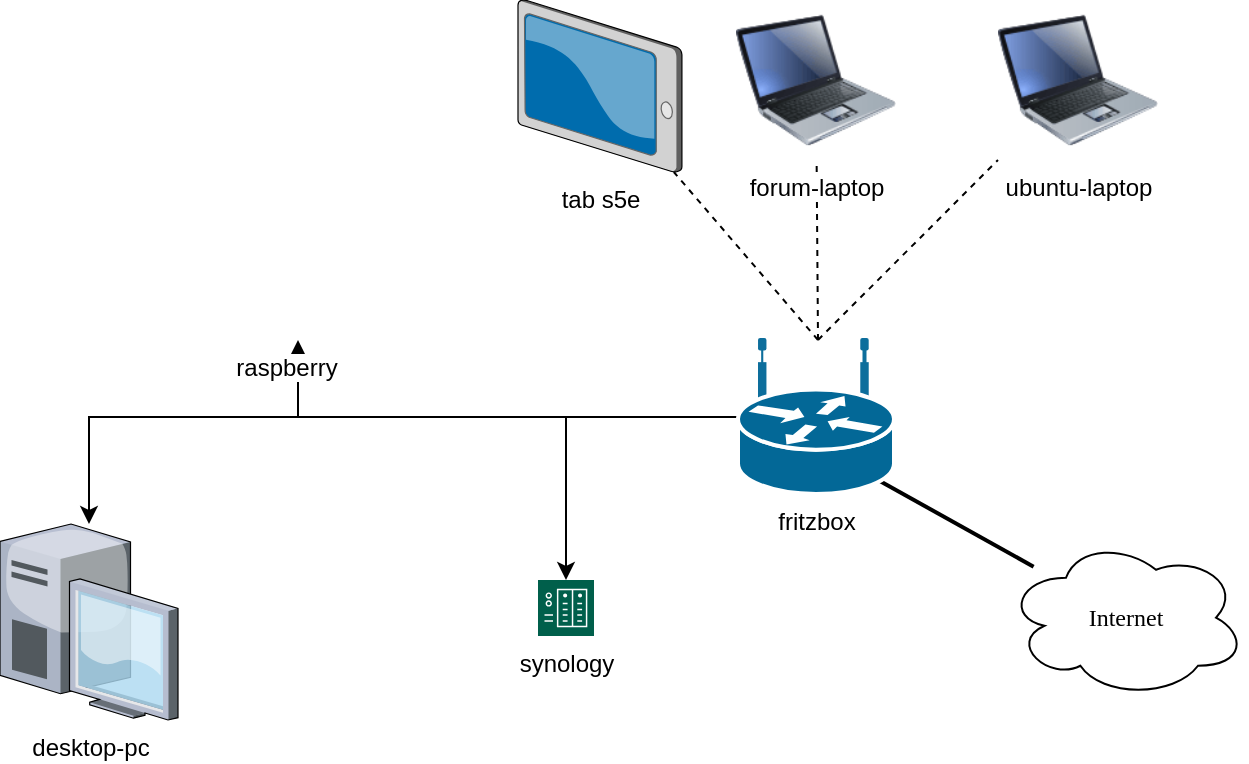 <mxfile version="16.1.4" type="github"><diagram name="Page-1" id="c37626ed-c26b-45fb-9056-f9ebc6bb27b6"><mxGraphModel dx="383" dy="984" grid="1" gridSize="10" guides="1" tooltips="1" connect="1" arrows="1" fold="1" page="1" pageScale="1" pageWidth="1100" pageHeight="850" background="none" math="0" shadow="0"><root><mxCell id="0"/><mxCell id="1" parent="0"/><mxCell id="1c7a67bf8fd3230f-15" value="Internet" style="ellipse;shape=cloud;whiteSpace=wrap;html=1;rounded=0;shadow=0;comic=0;strokeWidth=1;fontFamily=Verdana;fontSize=12;" parent="1" vertex="1"><mxGeometry x="1823" y="458.87" width="120" height="80" as="geometry"/></mxCell><mxCell id="1c7a67bf8fd3230f-52" style="edgeStyle=none;html=1;labelBackgroundColor=none;startFill=0;endArrow=none;endFill=0;strokeWidth=2;fontFamily=Verdana;fontSize=12;" parent="1" target="1c7a67bf8fd3230f-15" edge="1"><mxGeometry relative="1" as="geometry"><mxPoint x="1759.0" y="430.001" as="sourcePoint"/></mxGeometry></mxCell><mxCell id="u7sssyrM_-0zI5WyhzZc-3" style="edgeStyle=orthogonalEdgeStyle;rounded=0;orthogonalLoop=1;jettySize=auto;html=1;" edge="1" parent="1" source="u7sssyrM_-0zI5WyhzZc-1" target="u7sssyrM_-0zI5WyhzZc-2"><mxGeometry relative="1" as="geometry"/></mxCell><mxCell id="u7sssyrM_-0zI5WyhzZc-8" style="edgeStyle=orthogonalEdgeStyle;rounded=0;orthogonalLoop=1;jettySize=auto;html=1;" edge="1" parent="1" source="u7sssyrM_-0zI5WyhzZc-1" target="u7sssyrM_-0zI5WyhzZc-9"><mxGeometry relative="1" as="geometry"><mxPoint x="1449" y="470" as="targetPoint"/></mxGeometry></mxCell><mxCell id="u7sssyrM_-0zI5WyhzZc-10" style="edgeStyle=orthogonalEdgeStyle;rounded=0;orthogonalLoop=1;jettySize=auto;html=1;" edge="1" parent="1" source="u7sssyrM_-0zI5WyhzZc-1" target="u7sssyrM_-0zI5WyhzZc-11"><mxGeometry relative="1" as="geometry"><mxPoint x="1419" y="350" as="targetPoint"/><Array as="points"><mxPoint x="1469" y="398"/></Array></mxGeometry></mxCell><mxCell id="u7sssyrM_-0zI5WyhzZc-1" value="fritzbox" style="shape=mxgraph.cisco.routers.wireless_router;sketch=0;html=1;pointerEvents=1;dashed=0;fillColor=#036897;strokeColor=#ffffff;strokeWidth=2;verticalLabelPosition=bottom;verticalAlign=top;align=center;outlineConnect=0;" vertex="1" parent="1"><mxGeometry x="1689" y="360" width="78" height="77" as="geometry"/></mxCell><mxCell id="u7sssyrM_-0zI5WyhzZc-2" value="synology" style="sketch=0;pointerEvents=1;shadow=0;dashed=0;html=1;strokeColor=none;fillColor=#005F4B;labelPosition=center;verticalLabelPosition=bottom;verticalAlign=top;align=center;outlineConnect=0;shape=mxgraph.veeam2.nas;" vertex="1" parent="1"><mxGeometry x="1589" y="480" width="28.0" height="28.0" as="geometry"/></mxCell><mxCell id="u7sssyrM_-0zI5WyhzZc-4" value="" style="endArrow=none;dashed=1;html=1;rounded=0;" edge="1" parent="1" target="u7sssyrM_-0zI5WyhzZc-5"><mxGeometry width="50" height="50" relative="1" as="geometry"><mxPoint x="1729" y="360" as="sourcePoint"/><mxPoint x="1769" y="220" as="targetPoint"/></mxGeometry></mxCell><mxCell id="u7sssyrM_-0zI5WyhzZc-5" value="&lt;div&gt;ubuntu-laptop&lt;/div&gt;" style="image;html=1;image=img/lib/clip_art/computers/Laptop_128x128.png" vertex="1" parent="1"><mxGeometry x="1819" y="190" width="80" height="80" as="geometry"/></mxCell><mxCell id="u7sssyrM_-0zI5WyhzZc-6" value="" style="endArrow=none;dashed=1;html=1;rounded=0;" edge="1" parent="1" target="u7sssyrM_-0zI5WyhzZc-7"><mxGeometry width="50" height="50" relative="1" as="geometry"><mxPoint x="1729" y="360" as="sourcePoint"/><mxPoint x="1659" y="270" as="targetPoint"/></mxGeometry></mxCell><mxCell id="u7sssyrM_-0zI5WyhzZc-7" value="forum-laptop" style="image;html=1;image=img/lib/clip_art/computers/Laptop_128x128.png" vertex="1" parent="1"><mxGeometry x="1688" y="190" width="80" height="80" as="geometry"/></mxCell><mxCell id="u7sssyrM_-0zI5WyhzZc-9" value="&lt;div&gt;desktop-pc&lt;/div&gt;" style="verticalLabelPosition=bottom;sketch=0;aspect=fixed;html=1;verticalAlign=top;strokeColor=none;align=center;outlineConnect=0;shape=mxgraph.citrix.desktop;" vertex="1" parent="1"><mxGeometry x="1320" y="452" width="89" height="98" as="geometry"/></mxCell><mxCell id="u7sssyrM_-0zI5WyhzZc-11" value="raspberry" style="shape=image;html=1;verticalAlign=top;verticalLabelPosition=bottom;labelBackgroundColor=#ffffff;imageAspect=0;aspect=fixed;image=https://cdn1.iconfinder.com/data/icons/fruit-136/64/Fruit_iconfree_Filled_Outline_raspberry-healthy-organic-food-fruit_icon-128.png" vertex="1" parent="1"><mxGeometry x="1419" y="272" width="88" height="88" as="geometry"/></mxCell><mxCell id="u7sssyrM_-0zI5WyhzZc-12" value="" style="endArrow=none;dashed=1;html=1;rounded=0;" edge="1" parent="1" target="u7sssyrM_-0zI5WyhzZc-14"><mxGeometry width="50" height="50" relative="1" as="geometry"><mxPoint x="1729" y="360" as="sourcePoint"/><mxPoint x="1629" y="260" as="targetPoint"/></mxGeometry></mxCell><mxCell id="u7sssyrM_-0zI5WyhzZc-14" value="&lt;div&gt;tab s5e&lt;/div&gt;" style="verticalLabelPosition=bottom;sketch=0;aspect=fixed;html=1;verticalAlign=top;strokeColor=none;align=center;outlineConnect=0;shape=mxgraph.citrix.tablet_2;" vertex="1" parent="1"><mxGeometry x="1579" y="190" width="82" height="86" as="geometry"/></mxCell></root></mxGraphModel></diagram></mxfile>